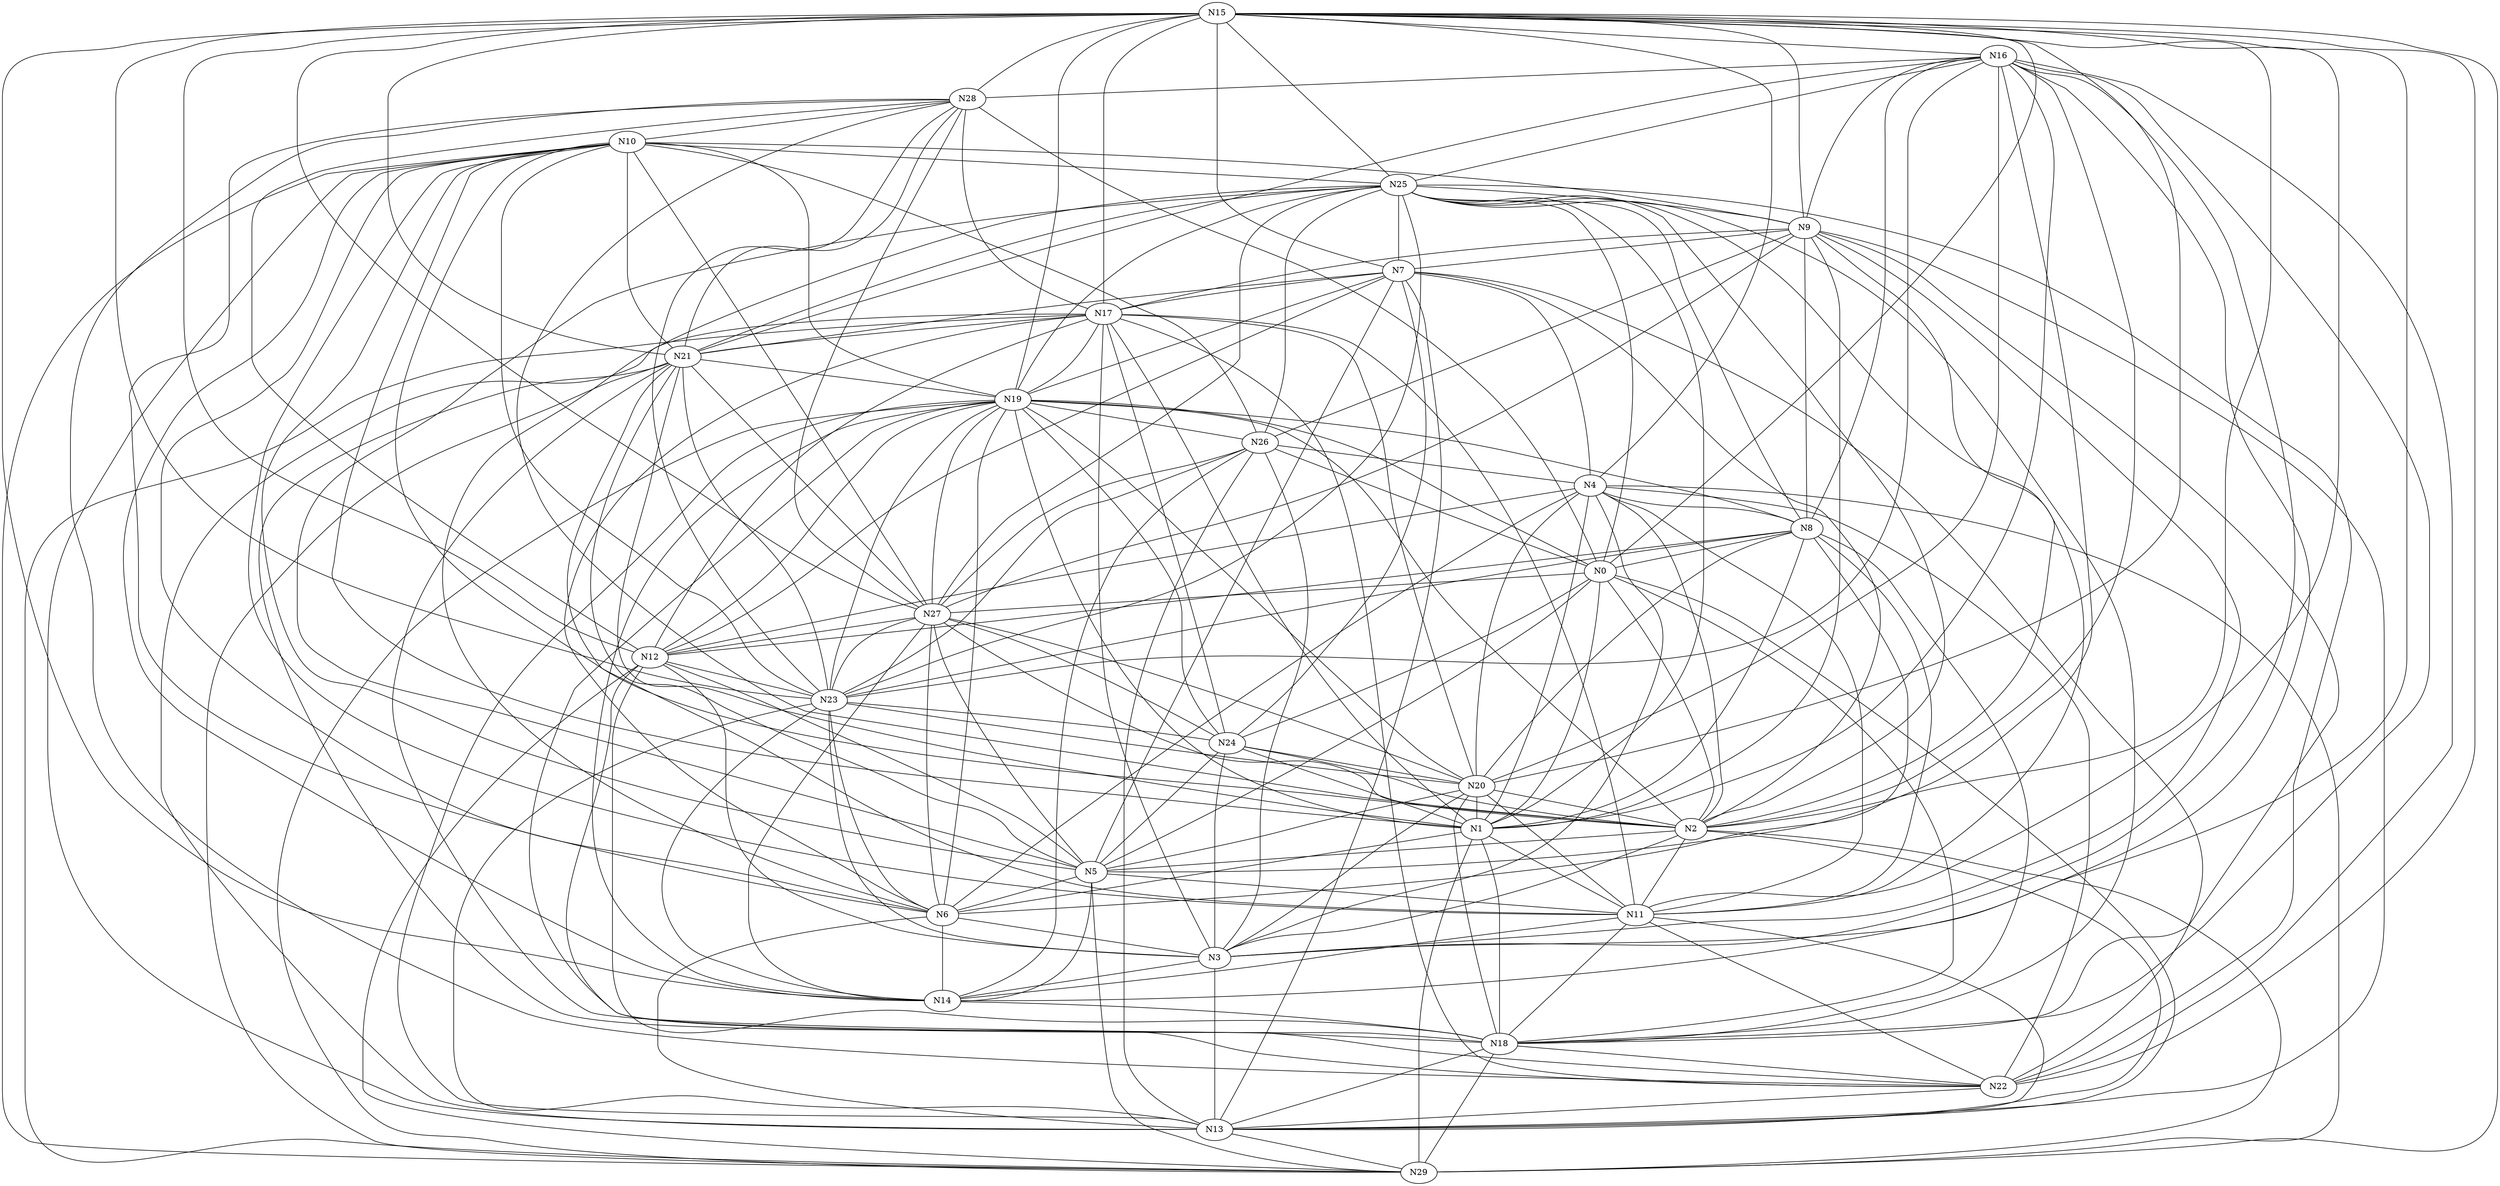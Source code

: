 Graph G {
	N15--N16[weight=84];
	N6--N25[weight=46];
	N15--N25[weight=24];
	N6--N28[weight=78];
	N15--N20[weight=81];
	N17--N28[weight=67];
	N4--N12[weight=100];
	N4--N15[weight=4];
	N2--N11[weight=26];
	N2--N13[weight=36];
	N2--N15[weight=63];
	N13--N18[weight=59];
	N12--N3[weight=63];
	N0--N1[weight=48];
	N29--N17[weight=39];
	N0--N5[weight=9];
	N29--N15[weight=17];
	N13--N23[weight=58];
	N24--N3[weight=84];
	N29--N10[weight=41];
	N8--N25[weight=4];
	N2--N24[weight=84];
	N2--N25[weight=18];
	N2--N27[weight=37];
	N27--N6[weight=80];
	N22--N28[weight=11];
	N22--N25[weight=4];
	N2--N28[weight=6];
	N2--N29[weight=86];
	N7--N4[weight=58];
	N20--N3[weight=100];
	N20--N2[weight=89];
	N20--N4[weight=84];
	N16--N2[weight=42];
	N20--N8[weight=28];
	N16--N5[weight=15];
	N16--N8[weight=12];
	N0--N15[weight=87];
	N25--N21[weight=50];
	N0--N13[weight=41];
	N22--N15[weight=95];
	N25--N16[weight=100];
	N6--N14[weight=85];
	N6--N13[weight=66];
	N22--N12[weight=54];
	N6--N19[weight=64];
	N22--N13[weight=70];
	N6--N10[weight=19];
	N20--N1[weight=15];
	N24--N20[weight=16];
	N23--N8[weight=7];
	N1--N4[weight=62];
	N23--N15[weight=55];
	N1--N6[weight=78];
	N23--N6[weight=69];
	N1--N8[weight=57];
	N23--N21[weight=51];
	N19--N14[weight=18];
	N19--N13[weight=61];
	N24--N17[weight=90];
	N19--N15[weight=65];
	N13--N7[weight=24];
	N19--N18[weight=87];
	N19--N17[weight=46];
	N23--N10[weight=61];
	N19--N23[weight=92];
	N19--N25[weight=71];
	N19--N24[weight=83];
	N19--N27[weight=81];
	N24--N27[weight=40];
	N19--N26[weight=1];
	N19--N29[weight=4];
	N6--N3[weight=100];
	N6--N4[weight=57];
	N13--N29[weight=44];
	N6--N8[weight=84];
	N14--N27[weight=45];
	N17--N6[weight=68];
	N14--N23[weight=55];
	N17--N3[weight=57];
	N17--N1[weight=88];
	N23--N25[weight=25];
	N23--N24[weight=5];
	N23--N27[weight=58];
	N23--N28[weight=44];
	N14--N15[weight=57];
	N14--N18[weight=84];
	N4--N29[weight=100];
	N5--N21[weight=13];
	N2--N7[weight=54];
	N5--N20[weight=9];
	N16--N28[weight=65];
	N2--N5[weight=94];
	N2--N4[weight=15];
	N2--N3[weight=74];
	N5--N29[weight=1];
	N2--N0[weight=72];
	N5--N27[weight=27];
	N28--N10[weight=66];
	N5--N25[weight=4];
	N28--N15[weight=96];
	N5--N24[weight=98];
	N22--N4[weight=61];
	N5--N10[weight=57];
	N16--N18[weight=85];
	N5--N11[weight=94];
	N9--N3[weight=22];
	N9--N7[weight=66];
	N5--N14[weight=94];
	N5--N12[weight=51];
	N26--N13[weight=96];
	N26--N14[weight=7];
	N16--N21[weight=7];
	N16--N22[weight=1];
	N9--N1[weight=86];
	N9--N2[weight=56];
	N16--N23[weight=15];
	N21--N22[weight=56];
	N21--N28[weight=31];
	N12--N19[weight=7];
	N21--N29[weight=14];
	N12--N17[weight=57];
	N12--N15[weight=83];
	N18--N25[weight=78];
	N3--N26[weight=28];
	N9--N27[weight=59];
	N18--N1[weight=16];
	N18--N22[weight=59];
	N3--N23[weight=60];
	N18--N0[weight=32];
	N18--N20[weight=40];
	N16--N14[weight=10];
	N29--N1[weight=85];
	N12--N29[weight=56];
	N5--N7[weight=86];
	N12--N28[weight=57];
	N18--N29[weight=33];
	N12--N23[weight=16];
	N3--N14[weight=4];
	N9--N18[weight=7];
	N3--N15[weight=85];
	N3--N16[weight=55];
	N9--N16[weight=10];
	N9--N17[weight=100];
	N5--N6[weight=16];
	N3--N13[weight=81];
	N9--N13[weight=84];
	N10--N26[weight=44];
	N10--N25[weight=63];
	N0--N28[weight=97];
	N0--N27[weight=24];
	N0--N24[weight=76];
	N21--N1[weight=68];
	N25--N27[weight=38];
	N25--N26[weight=63];
	N3--N4[weight=27];
	N21--N7[weight=48];
	N11--N25[weight=64];
	N11--N22[weight=61];
	N8--N12[weight=23];
	N21--N10[weight=94];
	N10--N14[weight=22];
	N21--N11[weight=50];
	N25--N7[weight=48];
	N10--N11[weight=79];
	N25--N9[weight=63];
	N21--N15[weight=54];
	N10--N13[weight=38];
	N8--N0[weight=74];
	N21--N18[weight=46];
	N21--N19[weight=25];
	N25--N0[weight=5];
	N10--N19[weight=84];
	N25--N1[weight=7];
	N8--N18[weight=36];
	N8--N9[weight=20];
	N11--N8[weight=75];
	N18--N12[weight=96];
	N19--N8[weight=25];
	N27--N28[weight=10];
	N11--N4[weight=48];
	N1--N19[weight=47];
	N19--N2[weight=45];
	N20--N19[weight=99];
	N1--N16[weight=34];
	N19--N0[weight=47];
	N27--N20[weight=74];
	N10--N9[weight=70];
	N27--N21[weight=8];
	N17--N15[weight=73];
	N20--N11[weight=25];
	N17--N13[weight=19];
	N10--N2[weight=7];
	N20--N16[weight=100];
	N10--N1[weight=94];
	N26--N0[weight=86];
	N26--N23[weight=18];
	N7--N12[weight=35];
	N1--N11[weight=71];
	N7--N17[weight=42];
	N26--N9[weight=48];
	N7--N19[weight=59];
	N26--N4[weight=17];
	N27--N12[weight=4];
	N27--N15[weight=96];
	N27--N10[weight=28];
	N20--N23[weight=39];
	N26--N27[weight=42];
	N17--N22[weight=1];
	N17--N21[weight=79];
	N17--N20[weight=84];
	N7--N22[weight=62];
	N7--N24[weight=52];
	N11--N13[weight=19];
	N15--N7[weight=69];
	N11--N14[weight=31];
	N4--N8[weight=86];
	N11--N17[weight=74];
	N11--N18[weight=26];
	N1--N24[weight=55];
	N11--N15[weight=16];
	N15--N9[weight=64];
}